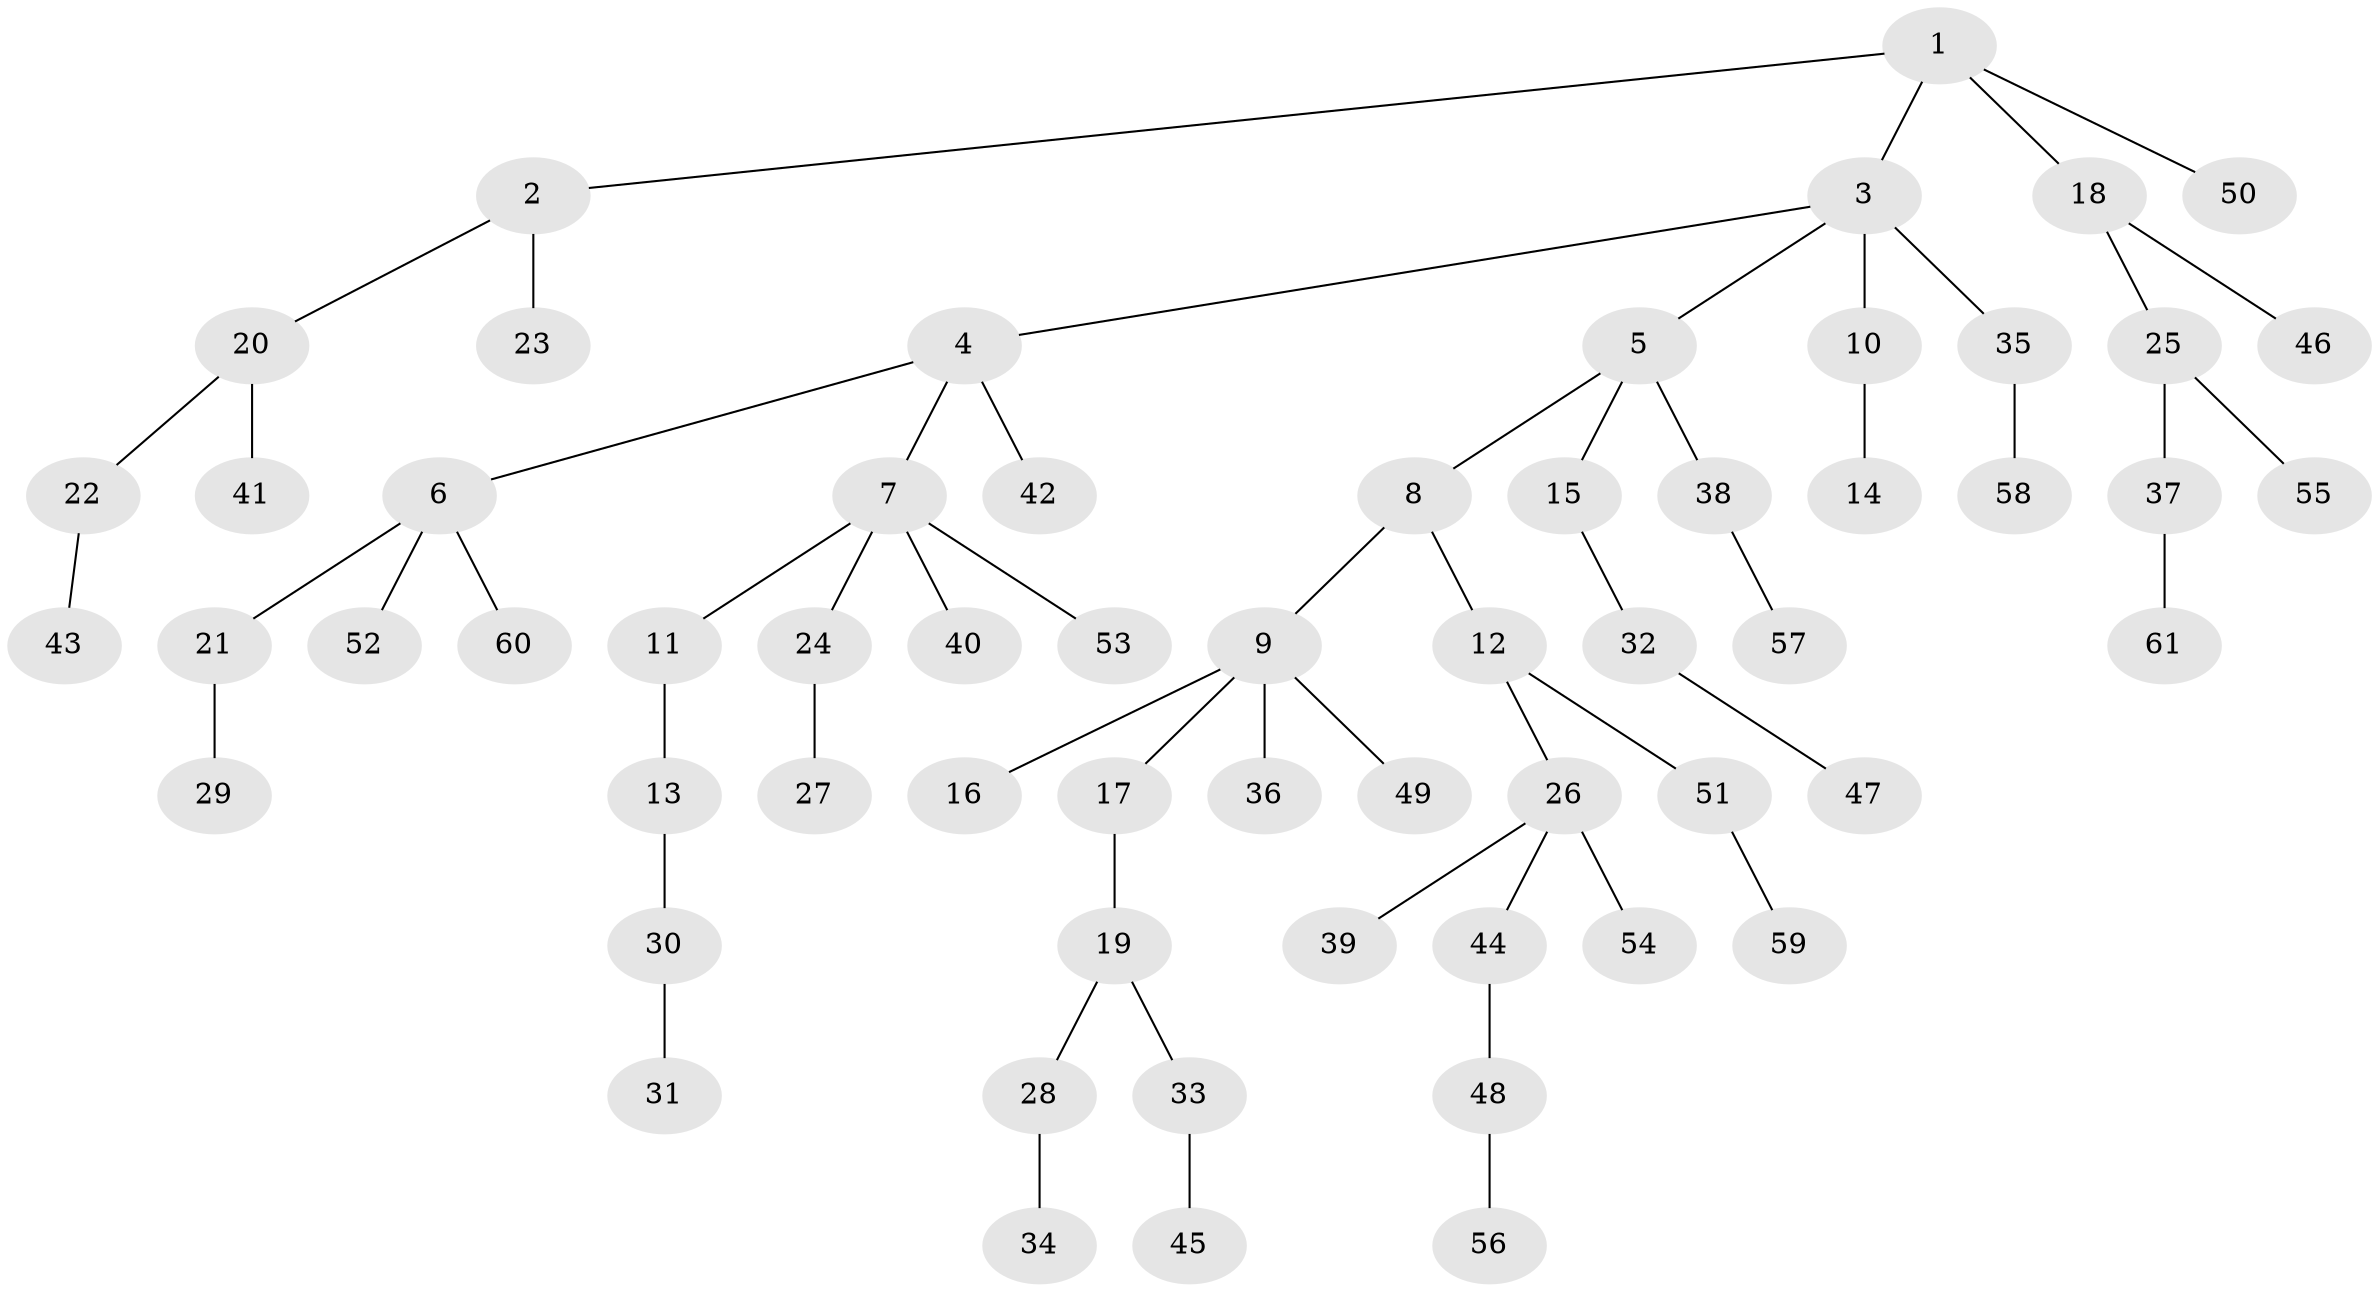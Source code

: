 // coarse degree distribution, {2: 0.30952380952380953, 1: 0.5952380952380952, 5: 0.047619047619047616, 17: 0.023809523809523808, 4: 0.023809523809523808}
// Generated by graph-tools (version 1.1) at 2025/56/03/04/25 21:56:20]
// undirected, 61 vertices, 60 edges
graph export_dot {
graph [start="1"]
  node [color=gray90,style=filled];
  1;
  2;
  3;
  4;
  5;
  6;
  7;
  8;
  9;
  10;
  11;
  12;
  13;
  14;
  15;
  16;
  17;
  18;
  19;
  20;
  21;
  22;
  23;
  24;
  25;
  26;
  27;
  28;
  29;
  30;
  31;
  32;
  33;
  34;
  35;
  36;
  37;
  38;
  39;
  40;
  41;
  42;
  43;
  44;
  45;
  46;
  47;
  48;
  49;
  50;
  51;
  52;
  53;
  54;
  55;
  56;
  57;
  58;
  59;
  60;
  61;
  1 -- 2;
  1 -- 3;
  1 -- 18;
  1 -- 50;
  2 -- 20;
  2 -- 23;
  3 -- 4;
  3 -- 5;
  3 -- 10;
  3 -- 35;
  4 -- 6;
  4 -- 7;
  4 -- 42;
  5 -- 8;
  5 -- 15;
  5 -- 38;
  6 -- 21;
  6 -- 52;
  6 -- 60;
  7 -- 11;
  7 -- 24;
  7 -- 40;
  7 -- 53;
  8 -- 9;
  8 -- 12;
  9 -- 16;
  9 -- 17;
  9 -- 36;
  9 -- 49;
  10 -- 14;
  11 -- 13;
  12 -- 26;
  12 -- 51;
  13 -- 30;
  15 -- 32;
  17 -- 19;
  18 -- 25;
  18 -- 46;
  19 -- 28;
  19 -- 33;
  20 -- 22;
  20 -- 41;
  21 -- 29;
  22 -- 43;
  24 -- 27;
  25 -- 37;
  25 -- 55;
  26 -- 39;
  26 -- 44;
  26 -- 54;
  28 -- 34;
  30 -- 31;
  32 -- 47;
  33 -- 45;
  35 -- 58;
  37 -- 61;
  38 -- 57;
  44 -- 48;
  48 -- 56;
  51 -- 59;
}
